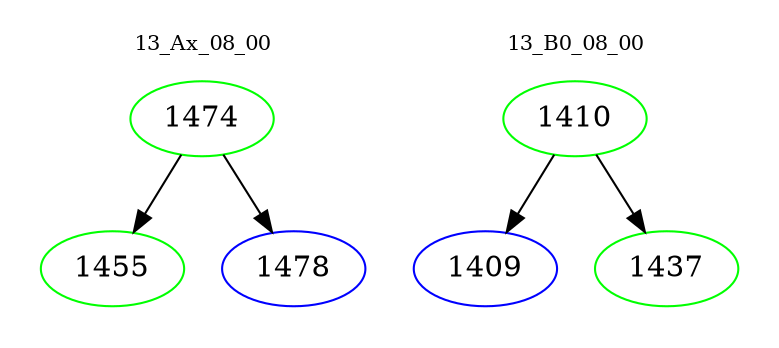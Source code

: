 digraph{
subgraph cluster_0 {
color = white
label = "13_Ax_08_00";
fontsize=10;
T0_1474 [label="1474", color="green"]
T0_1474 -> T0_1455 [color="black"]
T0_1455 [label="1455", color="green"]
T0_1474 -> T0_1478 [color="black"]
T0_1478 [label="1478", color="blue"]
}
subgraph cluster_1 {
color = white
label = "13_B0_08_00";
fontsize=10;
T1_1410 [label="1410", color="green"]
T1_1410 -> T1_1409 [color="black"]
T1_1409 [label="1409", color="blue"]
T1_1410 -> T1_1437 [color="black"]
T1_1437 [label="1437", color="green"]
}
}

